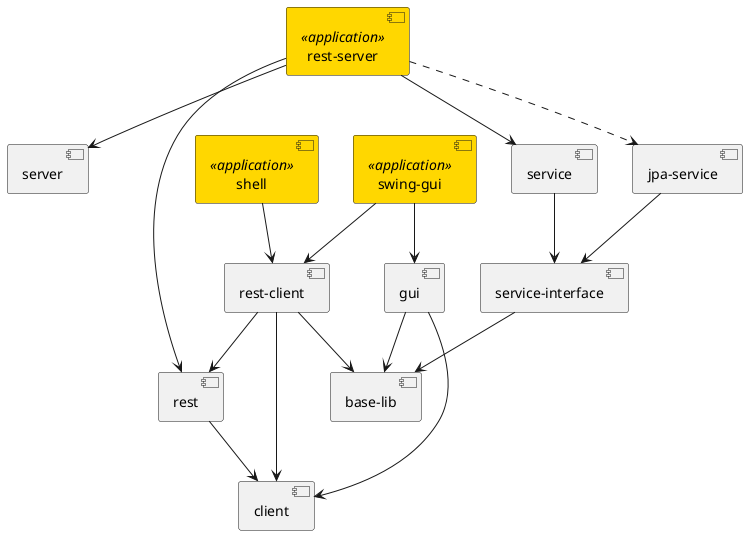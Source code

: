 @startuml

'!theme mono
'COMMENT - skinparam linetype ortho

component baselib as "base-lib"
component client
component gui
component jpaservice as "jpa-service"
component rest
component restclient as "rest-client"
component restserver << application >> as "rest-server" #gold
component server
component service
component serviceinterface as "service-interface"
component shell << application >> #gold
component swing << application >> as "swing-gui" #gold

gui --> baselib
gui --> client

jpaservice --> serviceinterface

rest --> client

restclient --> baselib
restclient --> client
restclient --> rest

restserver ..> jpaservice
restserver --> rest
restserver --> server
restserver --> service

service --> serviceinterface

serviceinterface --> baselib

shell --> restclient

swing --> restclient
swing --> gui

@enduml